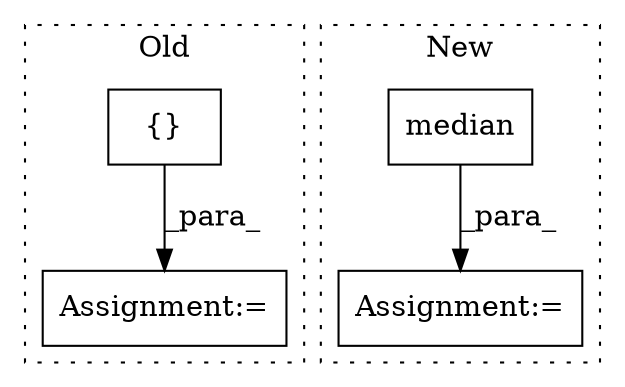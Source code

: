 digraph G {
subgraph cluster0 {
1 [label="{}" a="4" s="8734,8753" l="1,1" shape="box"];
3 [label="Assignment:=" a="7" s="8786" l="1" shape="box"];
label = "Old";
style="dotted";
}
subgraph cluster1 {
2 [label="median" a="32" s="8747" l="8" shape="box"];
4 [label="Assignment:=" a="7" s="8738" l="1" shape="box"];
label = "New";
style="dotted";
}
1 -> 3 [label="_para_"];
2 -> 4 [label="_para_"];
}